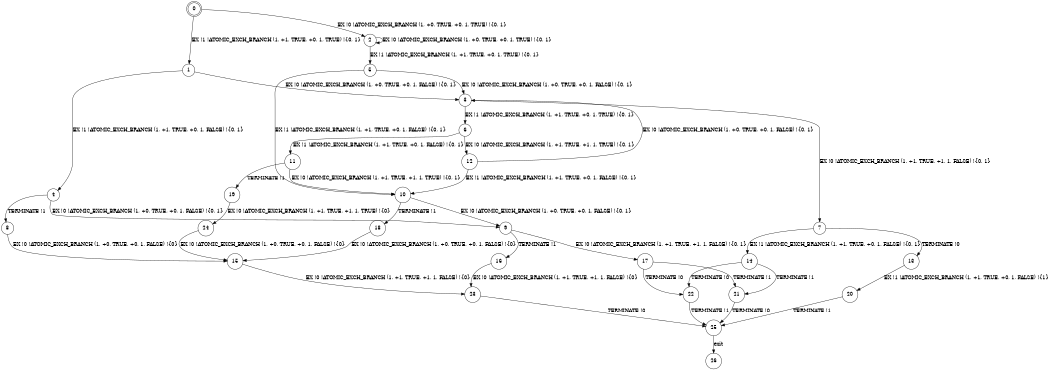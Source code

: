 digraph BCG {
size = "7, 10.5";
center = TRUE;
node [shape = circle];
0 [peripheries = 2];
0 -> 1 [label = "EX !1 !ATOMIC_EXCH_BRANCH (1, +1, TRUE, +0, 1, TRUE) !{0, 1}"];
0 -> 2 [label = "EX !0 !ATOMIC_EXCH_BRANCH (1, +0, TRUE, +0, 1, TRUE) !{0, 1}"];
1 -> 3 [label = "EX !0 !ATOMIC_EXCH_BRANCH (1, +0, TRUE, +0, 1, FALSE) !{0, 1}"];
1 -> 4 [label = "EX !1 !ATOMIC_EXCH_BRANCH (1, +1, TRUE, +0, 1, FALSE) !{0, 1}"];
2 -> 5 [label = "EX !1 !ATOMIC_EXCH_BRANCH (1, +1, TRUE, +0, 1, TRUE) !{0, 1}"];
2 -> 2 [label = "EX !0 !ATOMIC_EXCH_BRANCH (1, +0, TRUE, +0, 1, TRUE) !{0, 1}"];
3 -> 6 [label = "EX !1 !ATOMIC_EXCH_BRANCH (1, +1, TRUE, +0, 1, TRUE) !{0, 1}"];
3 -> 7 [label = "EX !0 !ATOMIC_EXCH_BRANCH (1, +1, TRUE, +1, 1, FALSE) !{0, 1}"];
4 -> 8 [label = "TERMINATE !1"];
4 -> 9 [label = "EX !0 !ATOMIC_EXCH_BRANCH (1, +0, TRUE, +0, 1, FALSE) !{0, 1}"];
5 -> 10 [label = "EX !1 !ATOMIC_EXCH_BRANCH (1, +1, TRUE, +0, 1, FALSE) !{0, 1}"];
5 -> 3 [label = "EX !0 !ATOMIC_EXCH_BRANCH (1, +0, TRUE, +0, 1, FALSE) !{0, 1}"];
6 -> 11 [label = "EX !1 !ATOMIC_EXCH_BRANCH (1, +1, TRUE, +0, 1, FALSE) !{0, 1}"];
6 -> 12 [label = "EX !0 !ATOMIC_EXCH_BRANCH (1, +1, TRUE, +1, 1, TRUE) !{0, 1}"];
7 -> 13 [label = "TERMINATE !0"];
7 -> 14 [label = "EX !1 !ATOMIC_EXCH_BRANCH (1, +1, TRUE, +0, 1, FALSE) !{0, 1}"];
8 -> 15 [label = "EX !0 !ATOMIC_EXCH_BRANCH (1, +0, TRUE, +0, 1, FALSE) !{0}"];
9 -> 16 [label = "TERMINATE !1"];
9 -> 17 [label = "EX !0 !ATOMIC_EXCH_BRANCH (1, +1, TRUE, +1, 1, FALSE) !{0, 1}"];
10 -> 18 [label = "TERMINATE !1"];
10 -> 9 [label = "EX !0 !ATOMIC_EXCH_BRANCH (1, +0, TRUE, +0, 1, FALSE) !{0, 1}"];
11 -> 19 [label = "TERMINATE !1"];
11 -> 10 [label = "EX !0 !ATOMIC_EXCH_BRANCH (1, +1, TRUE, +1, 1, TRUE) !{0, 1}"];
12 -> 10 [label = "EX !1 !ATOMIC_EXCH_BRANCH (1, +1, TRUE, +0, 1, FALSE) !{0, 1}"];
12 -> 3 [label = "EX !0 !ATOMIC_EXCH_BRANCH (1, +0, TRUE, +0, 1, FALSE) !{0, 1}"];
13 -> 20 [label = "EX !1 !ATOMIC_EXCH_BRANCH (1, +1, TRUE, +0, 1, FALSE) !{1}"];
14 -> 21 [label = "TERMINATE !1"];
14 -> 22 [label = "TERMINATE !0"];
15 -> 23 [label = "EX !0 !ATOMIC_EXCH_BRANCH (1, +1, TRUE, +1, 1, FALSE) !{0}"];
16 -> 23 [label = "EX !0 !ATOMIC_EXCH_BRANCH (1, +1, TRUE, +1, 1, FALSE) !{0}"];
17 -> 21 [label = "TERMINATE !1"];
17 -> 22 [label = "TERMINATE !0"];
18 -> 15 [label = "EX !0 !ATOMIC_EXCH_BRANCH (1, +0, TRUE, +0, 1, FALSE) !{0}"];
19 -> 24 [label = "EX !0 !ATOMIC_EXCH_BRANCH (1, +1, TRUE, +1, 1, TRUE) !{0}"];
20 -> 25 [label = "TERMINATE !1"];
21 -> 25 [label = "TERMINATE !0"];
22 -> 25 [label = "TERMINATE !1"];
23 -> 25 [label = "TERMINATE !0"];
24 -> 15 [label = "EX !0 !ATOMIC_EXCH_BRANCH (1, +0, TRUE, +0, 1, FALSE) !{0}"];
25 -> 26 [label = "exit"];
}
